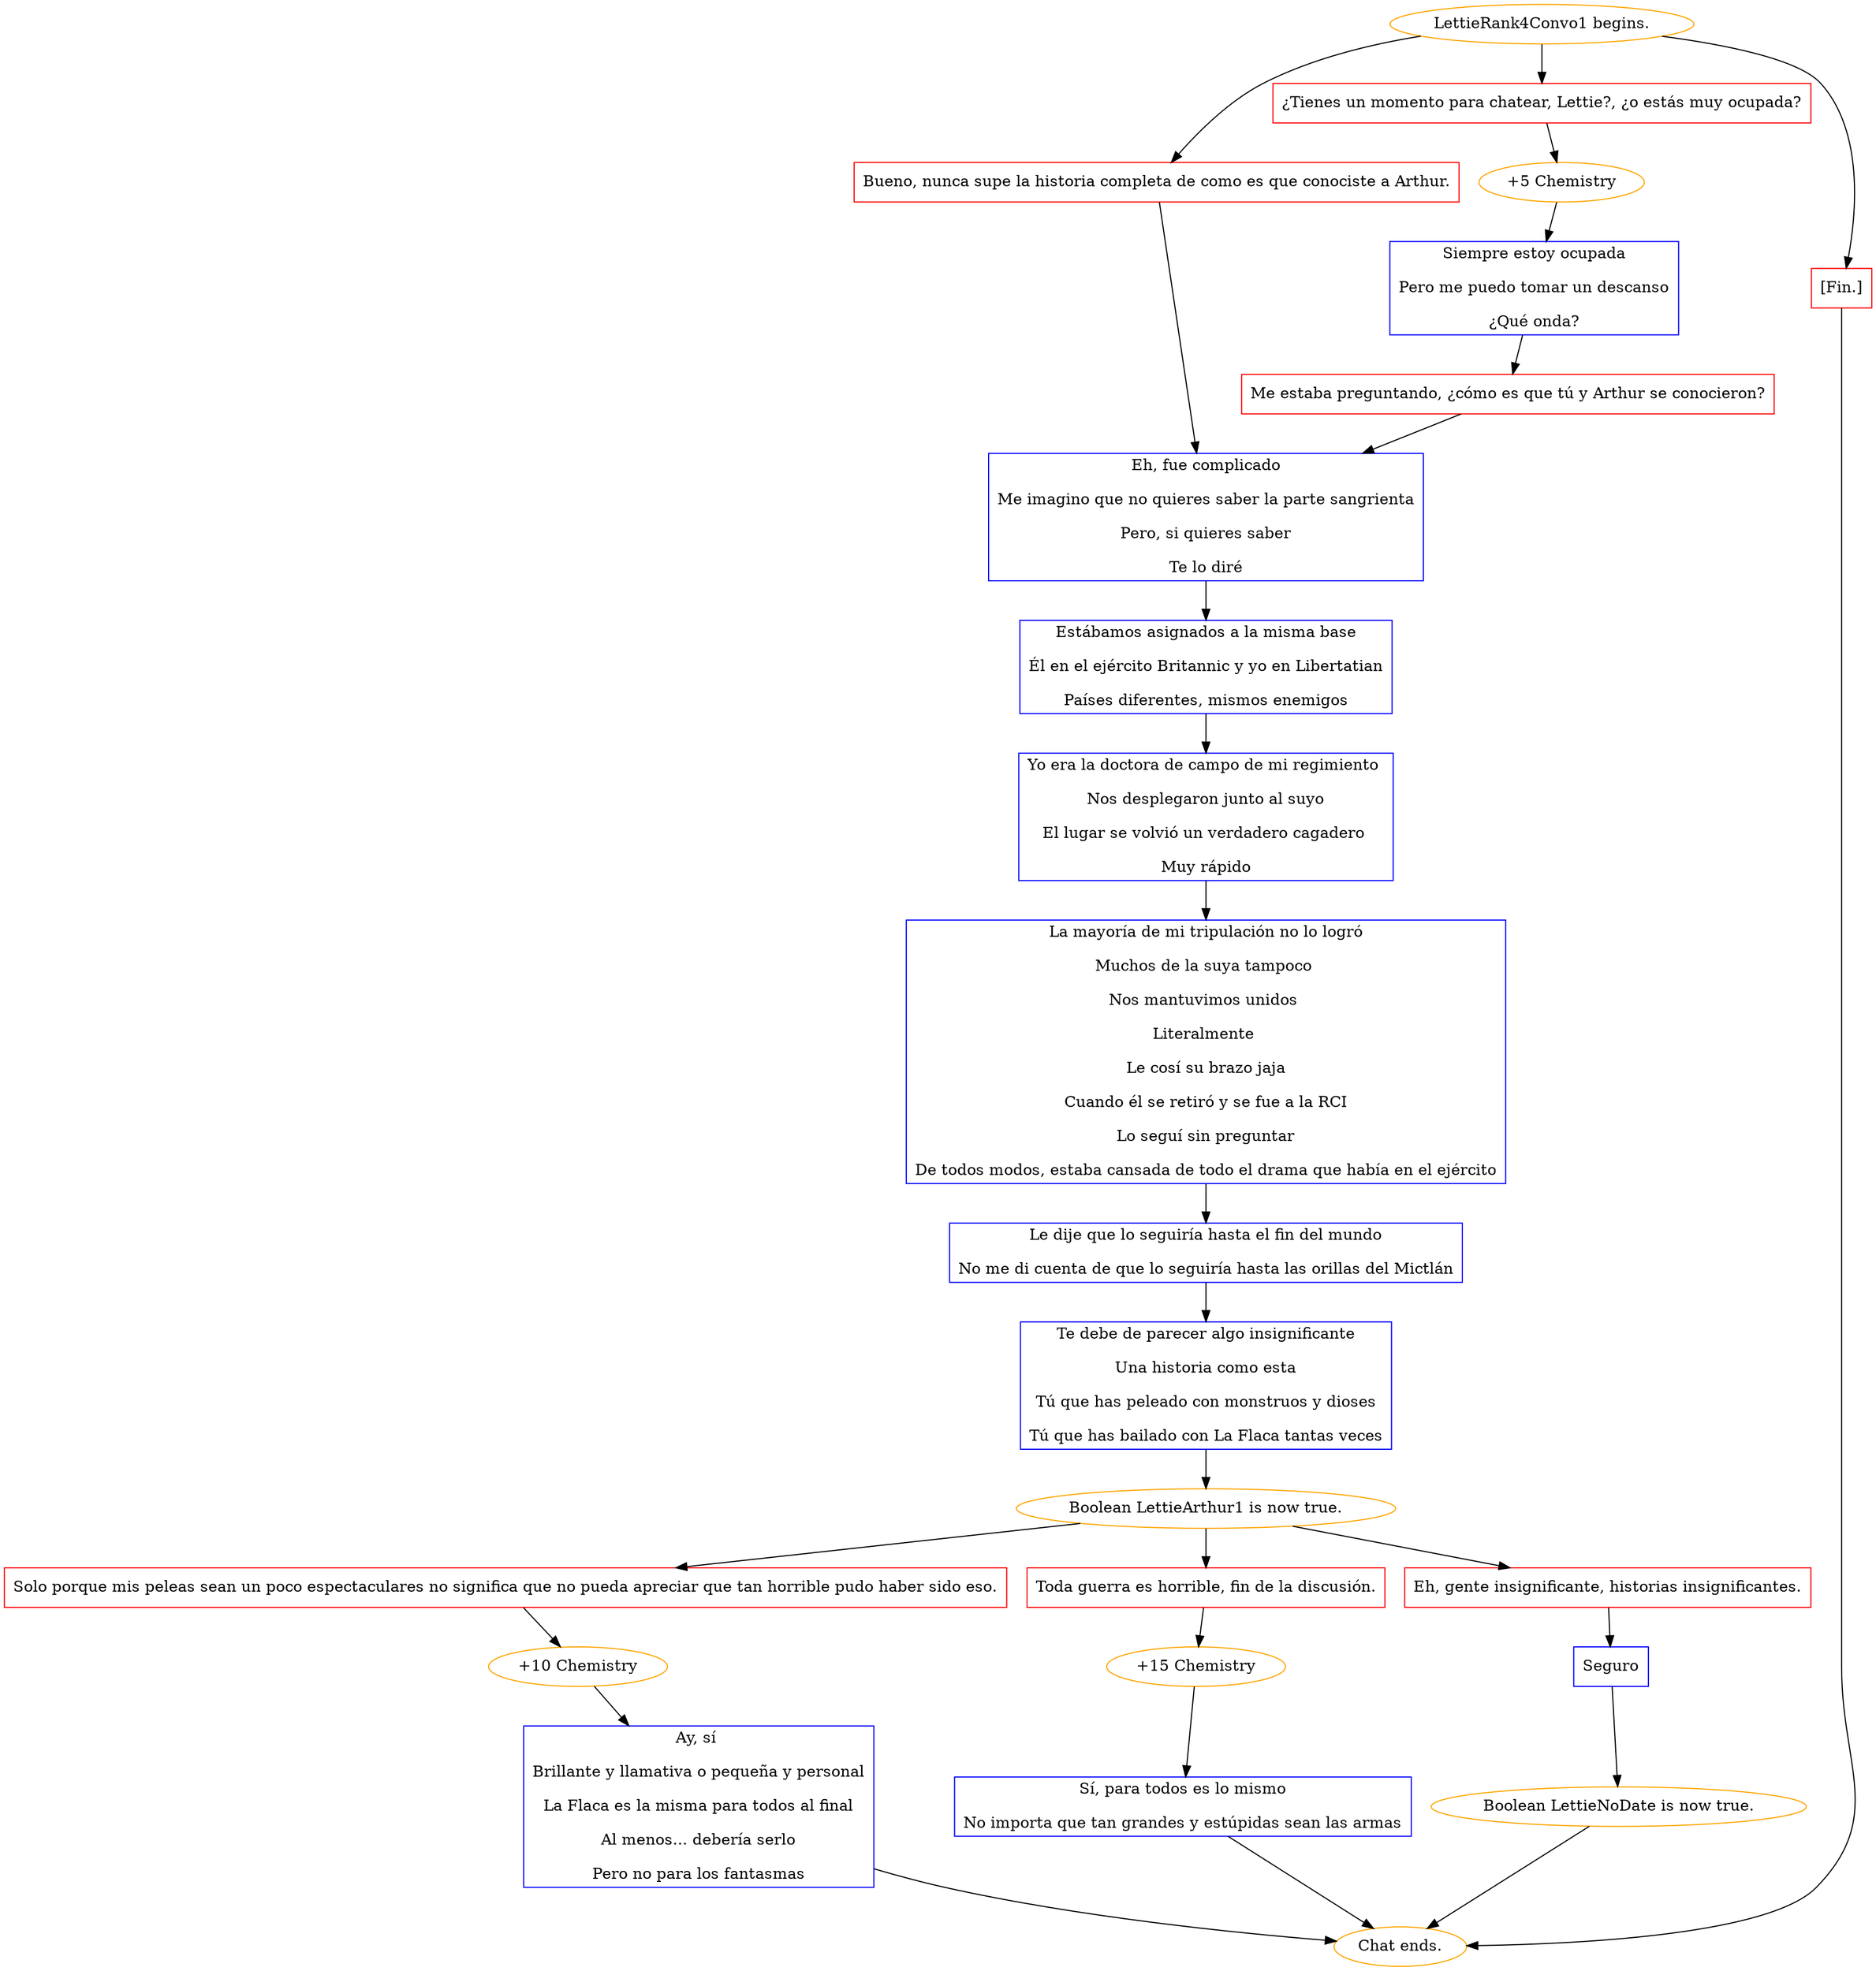 digraph {
	"LettieRank4Convo1 begins." [color=orange];
		"LettieRank4Convo1 begins." -> j207935273;
		"LettieRank4Convo1 begins." -> j4241042641;
		"LettieRank4Convo1 begins." -> j2429168889;
	j207935273 [label="Bueno, nunca supe la historia completa de como es que conociste a Arthur.",shape=box,color=red];
		j207935273 -> j539106797;
	j4241042641 [label="¿Tienes un momento para chatear, Lettie?, ¿o estás muy ocupada?",shape=box,color=red];
		j4241042641 -> j2778861765;
	j2429168889 [label="[Fin.]",shape=box,color=red];
		j2429168889 -> "Chat ends.";
	j539106797 [label="Eh, fue complicado
Me imagino que no quieres saber la parte sangrienta
Pero, si quieres saber
Te lo diré",shape=box,color=blue];
		j539106797 -> j640657379;
	j2778861765 [label="+5 Chemistry",color=orange];
		j2778861765 -> j152126498;
	"Chat ends." [color=orange];
	j640657379 [label="Estábamos asignados a la misma base
Él en el ejército Britannic y yo en Libertatian
Países diferentes, mismos enemigos",shape=box,color=blue];
		j640657379 -> j1736811363;
	j152126498 [label="Siempre estoy ocupada
Pero me puedo tomar un descanso
¿Qué onda?",shape=box,color=blue];
		j152126498 -> j1007432284;
	j1736811363 [label="Yo era la doctora de campo de mi regimiento 
Nos desplegaron junto al suyo
El lugar se volvió un verdadero cagadero 
Muy rápido",shape=box,color=blue];
		j1736811363 -> j1865030761;
	j1007432284 [label="Me estaba preguntando, ¿cómo es que tú y Arthur se conocieron?",shape=box,color=red];
		j1007432284 -> j539106797;
	j1865030761 [label="La mayoría de mi tripulación no lo logró
Muchos de la suya tampoco 
Nos mantuvimos unidos 
Literalmente 
Le cosí su brazo jaja
Cuando él se retiró y se fue a la RCI
Lo seguí sin preguntar
De todos modos, estaba cansada de todo el drama que había en el ejército",shape=box,color=blue];
		j1865030761 -> j3545585154;
	j3545585154 [label="Le dije que lo seguiría hasta el fin del mundo
No me di cuenta de que lo seguiría hasta las orillas del Mictlán",shape=box,color=blue];
		j3545585154 -> j981393907;
	j981393907 [label="Te debe de parecer algo insignificante
Una historia como esta
Tú que has peleado con monstruos y dioses
Tú que has bailado con La Flaca tantas veces",shape=box,color=blue];
		j981393907 -> j3207784194;
	j3207784194 [label="Boolean LettieArthur1 is now true.",color=orange];
		j3207784194 -> j3758084620;
		j3207784194 -> j28298923;
		j3207784194 -> j3924583163;
	j3758084620 [label="Solo porque mis peleas sean un poco espectaculares no significa que no pueda apreciar que tan horrible pudo haber sido eso.",shape=box,color=red];
		j3758084620 -> j2902159805;
	j28298923 [label="Toda guerra es horrible, fin de la discusión.",shape=box,color=red];
		j28298923 -> j729253559;
	j3924583163 [label="Eh, gente insignificante, historias insignificantes.",shape=box,color=red];
		j3924583163 -> j4124326144;
	j2902159805 [label="+10 Chemistry",color=orange];
		j2902159805 -> j1361397662;
	j729253559 [label="+15 Chemistry",color=orange];
		j729253559 -> j918214286;
	j4124326144 [label="Seguro",shape=box,color=blue];
		j4124326144 -> j2703113057;
	j1361397662 [label="Ay, sí 
Brillante y llamativa o pequeña y personal
La Flaca es la misma para todos al final
Al menos... debería serlo
Pero no para los fantasmas",shape=box,color=blue];
		j1361397662 -> "Chat ends.";
	j918214286 [label="Sí, para todos es lo mismo
No importa que tan grandes y estúpidas sean las armas",shape=box,color=blue];
		j918214286 -> "Chat ends.";
	j2703113057 [label="Boolean LettieNoDate is now true.",color=orange];
		j2703113057 -> "Chat ends.";
}